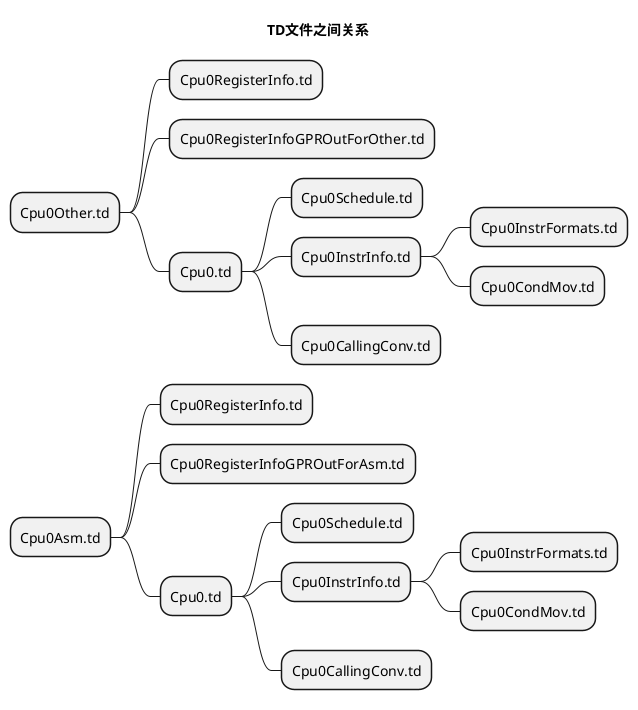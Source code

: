 @startmindmap

title TD文件之间关系

* Cpu0Other.td
** Cpu0RegisterInfo.td
** Cpu0RegisterInfoGPROutForOther.td
** Cpu0.td
*** Cpu0Schedule.td
*** Cpu0InstrInfo.td
**** Cpu0InstrFormats.td
**** Cpu0CondMov.td
*** Cpu0CallingConv.td

* Cpu0Asm.td
** Cpu0RegisterInfo.td
** Cpu0RegisterInfoGPROutForAsm.td
** Cpu0.td
*** Cpu0Schedule.td
*** Cpu0InstrInfo.td
**** Cpu0InstrFormats.td
**** Cpu0CondMov.td
*** Cpu0CallingConv.td

@endmindmap